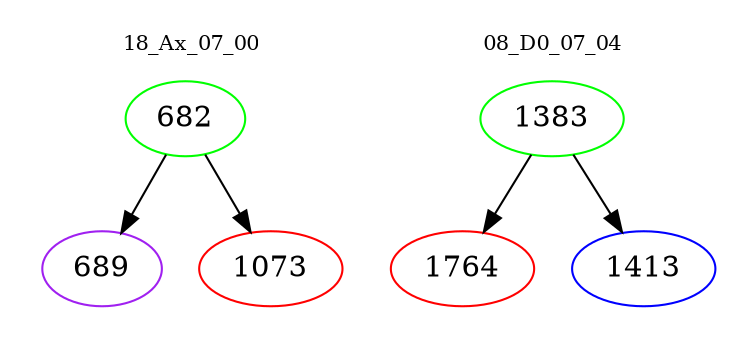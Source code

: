 digraph{
subgraph cluster_0 {
color = white
label = "18_Ax_07_00";
fontsize=10;
T0_682 [label="682", color="green"]
T0_682 -> T0_689 [color="black"]
T0_689 [label="689", color="purple"]
T0_682 -> T0_1073 [color="black"]
T0_1073 [label="1073", color="red"]
}
subgraph cluster_1 {
color = white
label = "08_D0_07_04";
fontsize=10;
T1_1383 [label="1383", color="green"]
T1_1383 -> T1_1764 [color="black"]
T1_1764 [label="1764", color="red"]
T1_1383 -> T1_1413 [color="black"]
T1_1413 [label="1413", color="blue"]
}
}
